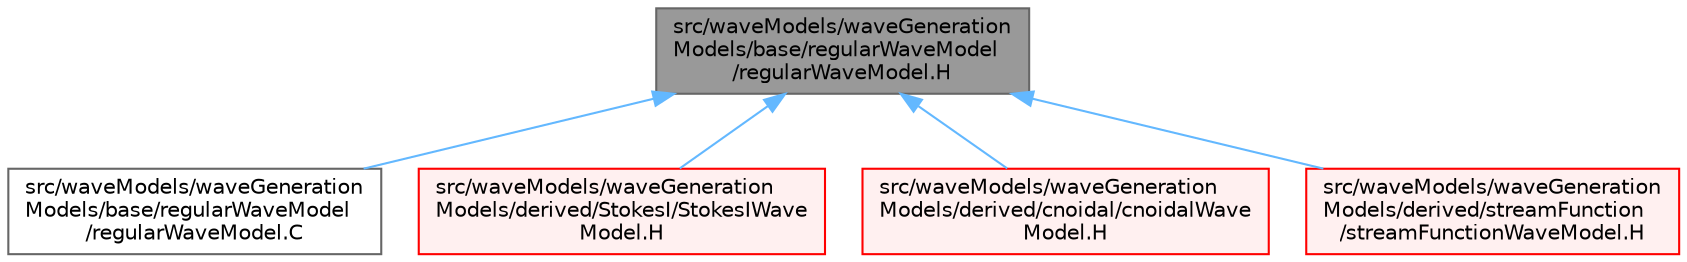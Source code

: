 digraph "src/waveModels/waveGenerationModels/base/regularWaveModel/regularWaveModel.H"
{
 // LATEX_PDF_SIZE
  bgcolor="transparent";
  edge [fontname=Helvetica,fontsize=10,labelfontname=Helvetica,labelfontsize=10];
  node [fontname=Helvetica,fontsize=10,shape=box,height=0.2,width=0.4];
  Node1 [id="Node000001",label="src/waveModels/waveGeneration\lModels/base/regularWaveModel\l/regularWaveModel.H",height=0.2,width=0.4,color="gray40", fillcolor="grey60", style="filled", fontcolor="black",tooltip=" "];
  Node1 -> Node2 [id="edge1_Node000001_Node000002",dir="back",color="steelblue1",style="solid",tooltip=" "];
  Node2 [id="Node000002",label="src/waveModels/waveGeneration\lModels/base/regularWaveModel\l/regularWaveModel.C",height=0.2,width=0.4,color="grey40", fillcolor="white", style="filled",URL="$regularWaveModel_8C.html",tooltip=" "];
  Node1 -> Node3 [id="edge2_Node000001_Node000003",dir="back",color="steelblue1",style="solid",tooltip=" "];
  Node3 [id="Node000003",label="src/waveModels/waveGeneration\lModels/derived/StokesI/StokesIWave\lModel.H",height=0.2,width=0.4,color="red", fillcolor="#FFF0F0", style="filled",URL="$StokesIWaveModel_8H.html",tooltip=" "];
  Node1 -> Node9 [id="edge3_Node000001_Node000009",dir="back",color="steelblue1",style="solid",tooltip=" "];
  Node9 [id="Node000009",label="src/waveModels/waveGeneration\lModels/derived/cnoidal/cnoidalWave\lModel.H",height=0.2,width=0.4,color="red", fillcolor="#FFF0F0", style="filled",URL="$cnoidalWaveModel_8H.html",tooltip=" "];
  Node1 -> Node11 [id="edge4_Node000001_Node000011",dir="back",color="steelblue1",style="solid",tooltip=" "];
  Node11 [id="Node000011",label="src/waveModels/waveGeneration\lModels/derived/streamFunction\l/streamFunctionWaveModel.H",height=0.2,width=0.4,color="red", fillcolor="#FFF0F0", style="filled",URL="$streamFunctionWaveModel_8H.html",tooltip=" "];
}
